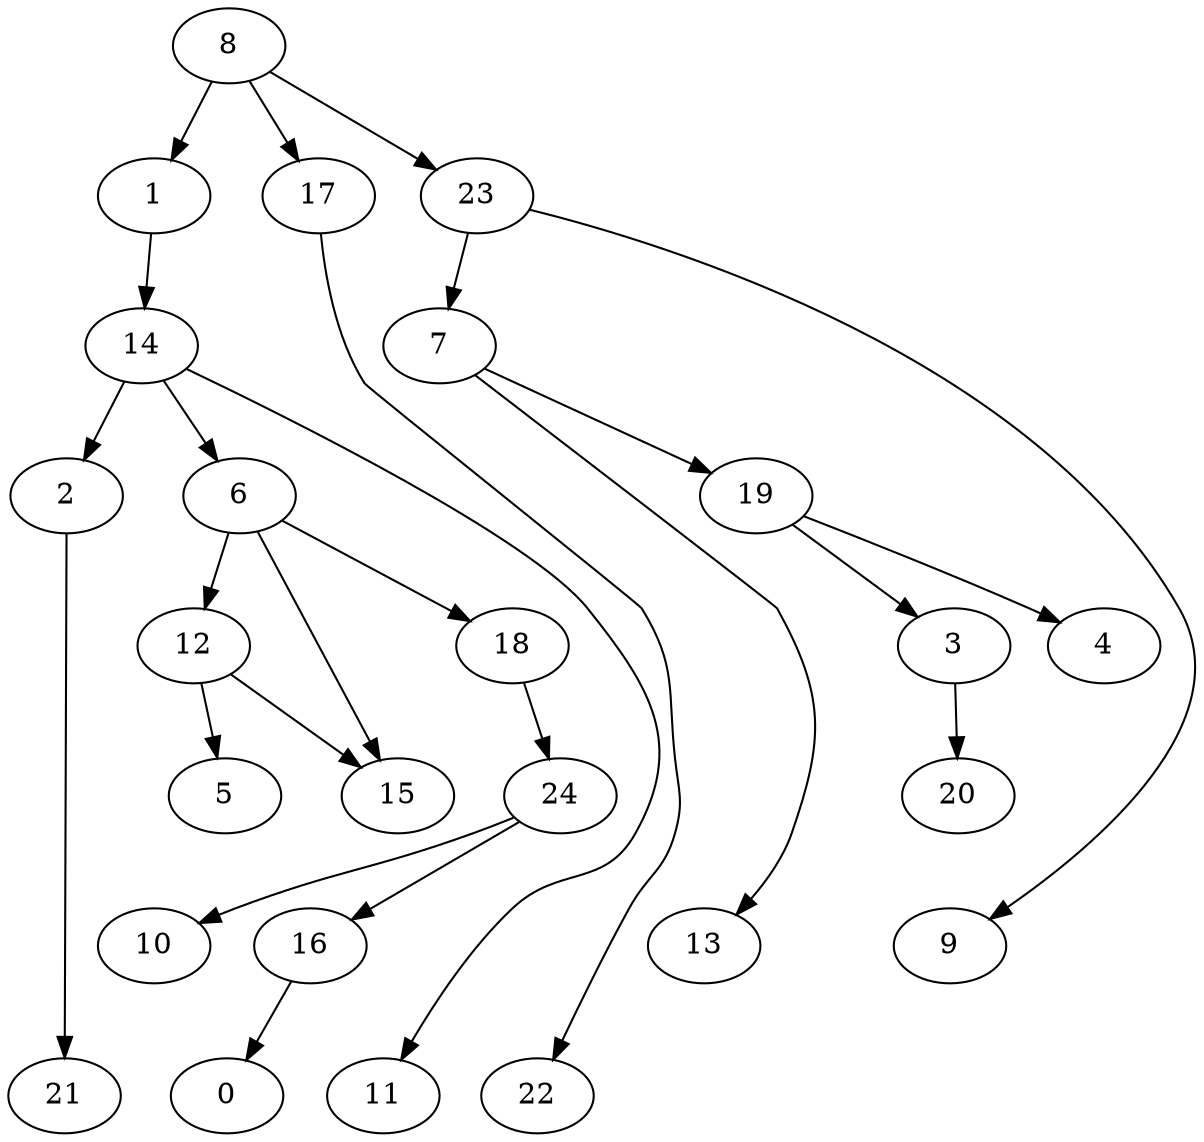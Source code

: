 digraph g {
0;
1;
2;
3;
4;
5;
6;
7;
8;
9;
10;
11;
12;
13;
14;
15;
16;
17;
18;
19;
20;
21;
22;
23;
24;
1 -> 14 [weight=0];
2 -> 21 [weight=0];
3 -> 20 [weight=0];
6 -> 12 [weight=0];
6 -> 15 [weight=0];
6 -> 18 [weight=0];
7 -> 19 [weight=0];
7 -> 13 [weight=0];
8 -> 1 [weight=0];
8 -> 23 [weight=0];
8 -> 17 [weight=0];
12 -> 5 [weight=0];
12 -> 15 [weight=0];
14 -> 2 [weight=0];
14 -> 6 [weight=0];
14 -> 11 [weight=0];
16 -> 0 [weight=0];
17 -> 22 [weight=0];
18 -> 24 [weight=0];
19 -> 3 [weight=0];
19 -> 4 [weight=0];
23 -> 7 [weight=0];
23 -> 9 [weight=0];
24 -> 10 [weight=0];
24 -> 16 [weight=0];
}
